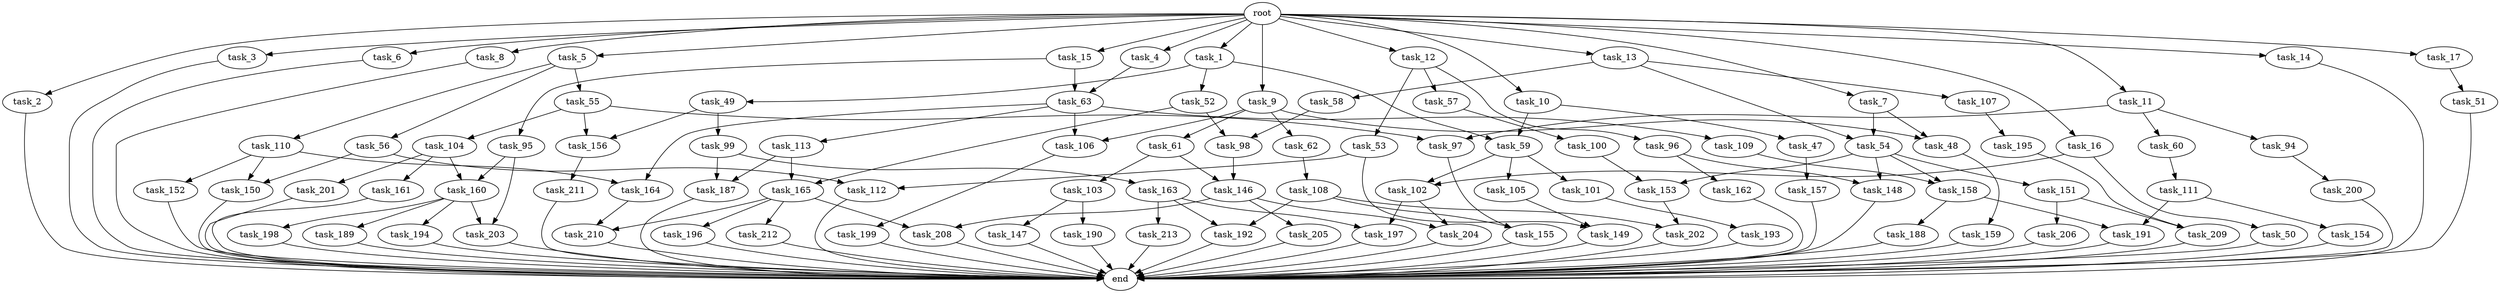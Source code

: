 digraph G {
  root [size="0.000000"];
  task_1 [size="1024.000000"];
  task_2 [size="1024.000000"];
  task_3 [size="1024.000000"];
  task_4 [size="1024.000000"];
  task_5 [size="1024.000000"];
  task_6 [size="1024.000000"];
  task_7 [size="1024.000000"];
  task_8 [size="1024.000000"];
  task_9 [size="1024.000000"];
  task_10 [size="1024.000000"];
  task_11 [size="1024.000000"];
  task_12 [size="1024.000000"];
  task_13 [size="1024.000000"];
  task_14 [size="1024.000000"];
  task_15 [size="1024.000000"];
  task_16 [size="1024.000000"];
  task_17 [size="1024.000000"];
  task_47 [size="77309411328.000000"];
  task_48 [size="1391569403904.000000"];
  task_49 [size="695784701952.000000"];
  task_50 [size="214748364800.000000"];
  task_51 [size="34359738368.000000"];
  task_52 [size="695784701952.000000"];
  task_53 [size="420906795008.000000"];
  task_54 [size="833223655424.000000"];
  task_55 [size="420906795008.000000"];
  task_56 [size="420906795008.000000"];
  task_57 [size="420906795008.000000"];
  task_58 [size="137438953472.000000"];
  task_59 [size="773094113280.000000"];
  task_60 [size="77309411328.000000"];
  task_61 [size="695784701952.000000"];
  task_62 [size="695784701952.000000"];
  task_63 [size="1116691496960.000000"];
  task_94 [size="77309411328.000000"];
  task_95 [size="420906795008.000000"];
  task_96 [size="420906795008.000000"];
  task_97 [size="214748364800.000000"];
  task_98 [size="584115552256.000000"];
  task_99 [size="420906795008.000000"];
  task_100 [size="695784701952.000000"];
  task_101 [size="695784701952.000000"];
  task_102 [size="910533066752.000000"];
  task_103 [size="77309411328.000000"];
  task_104 [size="137438953472.000000"];
  task_105 [size="695784701952.000000"];
  task_106 [size="1245540515840.000000"];
  task_107 [size="137438953472.000000"];
  task_108 [size="214748364800.000000"];
  task_109 [size="549755813888.000000"];
  task_110 [size="420906795008.000000"];
  task_111 [size="77309411328.000000"];
  task_112 [size="68719476736.000000"];
  task_113 [size="549755813888.000000"];
  task_146 [size="154618822656.000000"];
  task_147 [size="214748364800.000000"];
  task_148 [size="970662608896.000000"];
  task_149 [size="249108103168.000000"];
  task_150 [size="68719476736.000000"];
  task_151 [size="549755813888.000000"];
  task_152 [size="34359738368.000000"];
  task_153 [size="1245540515840.000000"];
  task_154 [size="34359738368.000000"];
  task_155 [size="343597383680.000000"];
  task_156 [size="558345748480.000000"];
  task_157 [size="858993459200.000000"];
  task_158 [size="1245540515840.000000"];
  task_159 [size="858993459200.000000"];
  task_160 [size="627065225216.000000"];
  task_161 [size="77309411328.000000"];
  task_162 [size="420906795008.000000"];
  task_163 [size="858993459200.000000"];
  task_164 [size="584115552256.000000"];
  task_165 [size="249108103168.000000"];
  task_187 [size="1073741824000.000000"];
  task_188 [size="137438953472.000000"];
  task_189 [size="695784701952.000000"];
  task_190 [size="214748364800.000000"];
  task_191 [size="171798691840.000000"];
  task_192 [size="446676598784.000000"];
  task_193 [size="137438953472.000000"];
  task_194 [size="695784701952.000000"];
  task_195 [size="420906795008.000000"];
  task_196 [size="77309411328.000000"];
  task_197 [size="687194767360.000000"];
  task_198 [size="695784701952.000000"];
  task_199 [size="695784701952.000000"];
  task_200 [size="420906795008.000000"];
  task_201 [size="77309411328.000000"];
  task_202 [size="730144440320.000000"];
  task_203 [size="1245540515840.000000"];
  task_204 [size="627065225216.000000"];
  task_205 [size="77309411328.000000"];
  task_206 [size="214748364800.000000"];
  task_208 [size="154618822656.000000"];
  task_209 [size="249108103168.000000"];
  task_210 [size="386547056640.000000"];
  task_211 [size="695784701952.000000"];
  task_212 [size="77309411328.000000"];
  task_213 [size="137438953472.000000"];
  end [size="0.000000"];

  root -> task_1 [size="1.000000"];
  root -> task_2 [size="1.000000"];
  root -> task_3 [size="1.000000"];
  root -> task_4 [size="1.000000"];
  root -> task_5 [size="1.000000"];
  root -> task_6 [size="1.000000"];
  root -> task_7 [size="1.000000"];
  root -> task_8 [size="1.000000"];
  root -> task_9 [size="1.000000"];
  root -> task_10 [size="1.000000"];
  root -> task_11 [size="1.000000"];
  root -> task_12 [size="1.000000"];
  root -> task_13 [size="1.000000"];
  root -> task_14 [size="1.000000"];
  root -> task_15 [size="1.000000"];
  root -> task_16 [size="1.000000"];
  root -> task_17 [size="1.000000"];
  task_1 -> task_49 [size="679477248.000000"];
  task_1 -> task_52 [size="679477248.000000"];
  task_1 -> task_59 [size="679477248.000000"];
  task_2 -> end [size="1.000000"];
  task_3 -> end [size="1.000000"];
  task_4 -> task_63 [size="679477248.000000"];
  task_5 -> task_55 [size="411041792.000000"];
  task_5 -> task_56 [size="411041792.000000"];
  task_5 -> task_110 [size="411041792.000000"];
  task_6 -> end [size="1.000000"];
  task_7 -> task_48 [size="679477248.000000"];
  task_7 -> task_54 [size="679477248.000000"];
  task_8 -> end [size="1.000000"];
  task_9 -> task_48 [size="679477248.000000"];
  task_9 -> task_61 [size="679477248.000000"];
  task_9 -> task_62 [size="679477248.000000"];
  task_9 -> task_106 [size="679477248.000000"];
  task_10 -> task_47 [size="75497472.000000"];
  task_10 -> task_59 [size="75497472.000000"];
  task_11 -> task_60 [size="75497472.000000"];
  task_11 -> task_94 [size="75497472.000000"];
  task_11 -> task_97 [size="75497472.000000"];
  task_12 -> task_53 [size="411041792.000000"];
  task_12 -> task_57 [size="411041792.000000"];
  task_12 -> task_96 [size="411041792.000000"];
  task_13 -> task_54 [size="134217728.000000"];
  task_13 -> task_58 [size="134217728.000000"];
  task_13 -> task_107 [size="134217728.000000"];
  task_14 -> end [size="1.000000"];
  task_15 -> task_63 [size="411041792.000000"];
  task_15 -> task_95 [size="411041792.000000"];
  task_16 -> task_50 [size="209715200.000000"];
  task_16 -> task_102 [size="209715200.000000"];
  task_17 -> task_51 [size="33554432.000000"];
  task_47 -> task_157 [size="838860800.000000"];
  task_48 -> task_159 [size="838860800.000000"];
  task_49 -> task_99 [size="411041792.000000"];
  task_49 -> task_156 [size="411041792.000000"];
  task_50 -> end [size="1.000000"];
  task_51 -> end [size="1.000000"];
  task_52 -> task_98 [size="33554432.000000"];
  task_52 -> task_165 [size="33554432.000000"];
  task_53 -> task_112 [size="33554432.000000"];
  task_53 -> task_149 [size="33554432.000000"];
  task_54 -> task_148 [size="536870912.000000"];
  task_54 -> task_151 [size="536870912.000000"];
  task_54 -> task_153 [size="536870912.000000"];
  task_54 -> task_158 [size="536870912.000000"];
  task_55 -> task_97 [size="134217728.000000"];
  task_55 -> task_104 [size="134217728.000000"];
  task_55 -> task_156 [size="134217728.000000"];
  task_56 -> task_112 [size="33554432.000000"];
  task_56 -> task_150 [size="33554432.000000"];
  task_57 -> task_100 [size="679477248.000000"];
  task_58 -> task_98 [size="536870912.000000"];
  task_59 -> task_101 [size="679477248.000000"];
  task_59 -> task_102 [size="679477248.000000"];
  task_59 -> task_105 [size="679477248.000000"];
  task_60 -> task_111 [size="75497472.000000"];
  task_61 -> task_103 [size="75497472.000000"];
  task_61 -> task_146 [size="75497472.000000"];
  task_62 -> task_108 [size="209715200.000000"];
  task_63 -> task_106 [size="536870912.000000"];
  task_63 -> task_109 [size="536870912.000000"];
  task_63 -> task_113 [size="536870912.000000"];
  task_63 -> task_164 [size="536870912.000000"];
  task_94 -> task_200 [size="411041792.000000"];
  task_95 -> task_160 [size="536870912.000000"];
  task_95 -> task_203 [size="536870912.000000"];
  task_96 -> task_148 [size="411041792.000000"];
  task_96 -> task_162 [size="411041792.000000"];
  task_97 -> task_155 [size="33554432.000000"];
  task_98 -> task_146 [size="75497472.000000"];
  task_99 -> task_163 [size="838860800.000000"];
  task_99 -> task_187 [size="838860800.000000"];
  task_100 -> task_153 [size="679477248.000000"];
  task_101 -> task_193 [size="134217728.000000"];
  task_102 -> task_197 [size="536870912.000000"];
  task_102 -> task_204 [size="536870912.000000"];
  task_103 -> task_147 [size="209715200.000000"];
  task_103 -> task_190 [size="209715200.000000"];
  task_104 -> task_160 [size="75497472.000000"];
  task_104 -> task_161 [size="75497472.000000"];
  task_104 -> task_201 [size="75497472.000000"];
  task_105 -> task_149 [size="209715200.000000"];
  task_106 -> task_199 [size="679477248.000000"];
  task_107 -> task_195 [size="411041792.000000"];
  task_108 -> task_155 [size="301989888.000000"];
  task_108 -> task_192 [size="301989888.000000"];
  task_108 -> task_202 [size="301989888.000000"];
  task_109 -> task_158 [size="679477248.000000"];
  task_110 -> task_150 [size="33554432.000000"];
  task_110 -> task_152 [size="33554432.000000"];
  task_110 -> task_164 [size="33554432.000000"];
  task_111 -> task_154 [size="33554432.000000"];
  task_111 -> task_191 [size="33554432.000000"];
  task_112 -> end [size="1.000000"];
  task_113 -> task_165 [size="209715200.000000"];
  task_113 -> task_187 [size="209715200.000000"];
  task_146 -> task_204 [size="75497472.000000"];
  task_146 -> task_205 [size="75497472.000000"];
  task_146 -> task_208 [size="75497472.000000"];
  task_147 -> end [size="1.000000"];
  task_148 -> end [size="1.000000"];
  task_149 -> end [size="1.000000"];
  task_150 -> end [size="1.000000"];
  task_151 -> task_206 [size="209715200.000000"];
  task_151 -> task_209 [size="209715200.000000"];
  task_152 -> end [size="1.000000"];
  task_153 -> task_202 [size="411041792.000000"];
  task_154 -> end [size="1.000000"];
  task_155 -> end [size="1.000000"];
  task_156 -> task_211 [size="679477248.000000"];
  task_157 -> end [size="1.000000"];
  task_158 -> task_188 [size="134217728.000000"];
  task_158 -> task_191 [size="134217728.000000"];
  task_159 -> end [size="1.000000"];
  task_160 -> task_189 [size="679477248.000000"];
  task_160 -> task_194 [size="679477248.000000"];
  task_160 -> task_198 [size="679477248.000000"];
  task_160 -> task_203 [size="679477248.000000"];
  task_161 -> end [size="1.000000"];
  task_162 -> end [size="1.000000"];
  task_163 -> task_192 [size="134217728.000000"];
  task_163 -> task_197 [size="134217728.000000"];
  task_163 -> task_213 [size="134217728.000000"];
  task_164 -> task_210 [size="301989888.000000"];
  task_165 -> task_196 [size="75497472.000000"];
  task_165 -> task_208 [size="75497472.000000"];
  task_165 -> task_210 [size="75497472.000000"];
  task_165 -> task_212 [size="75497472.000000"];
  task_187 -> end [size="1.000000"];
  task_188 -> end [size="1.000000"];
  task_189 -> end [size="1.000000"];
  task_190 -> end [size="1.000000"];
  task_191 -> end [size="1.000000"];
  task_192 -> end [size="1.000000"];
  task_193 -> end [size="1.000000"];
  task_194 -> end [size="1.000000"];
  task_195 -> task_209 [size="33554432.000000"];
  task_196 -> end [size="1.000000"];
  task_197 -> end [size="1.000000"];
  task_198 -> end [size="1.000000"];
  task_199 -> end [size="1.000000"];
  task_200 -> end [size="1.000000"];
  task_201 -> end [size="1.000000"];
  task_202 -> end [size="1.000000"];
  task_203 -> end [size="1.000000"];
  task_204 -> end [size="1.000000"];
  task_205 -> end [size="1.000000"];
  task_206 -> end [size="1.000000"];
  task_208 -> end [size="1.000000"];
  task_209 -> end [size="1.000000"];
  task_210 -> end [size="1.000000"];
  task_211 -> end [size="1.000000"];
  task_212 -> end [size="1.000000"];
  task_213 -> end [size="1.000000"];
}
